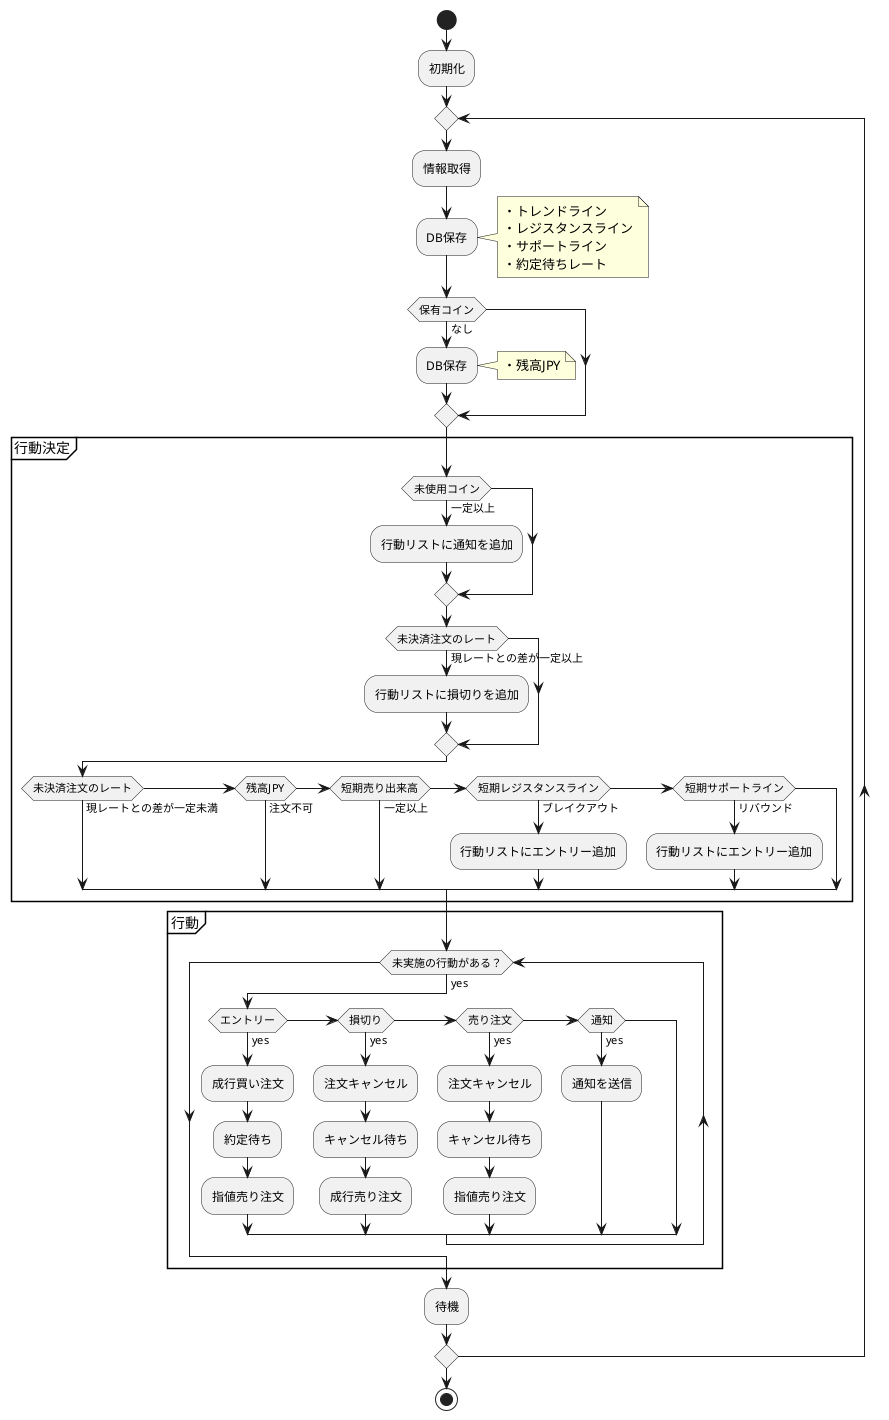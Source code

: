 @startuml trading-bot-rust
start

:初期化;

repeat
    :情報取得;

    :DB保存;
    note right
        ・トレンドライン
        ・レジスタンスライン
        ・サポートライン
        ・約定待ちレート
    end note

    if (保有コイン) then (なし)
        :DB保存;
        note right
            ・残高JPY
        end note
    endif

    partition 行動決定 {
        if (未使用コイン) then (一定以上)
            :行動リストに通知を追加;
        endif

        if (未決済注文のレート) then (現レートとの差が一定以上)
            :行動リストに損切りを追加;
        endif
        if (未決済注文のレート) then (現レートとの差が一定未満)
        elseif (残高JPY) then (注文不可)
        elseif (短期売り出来高) then (一定以上)
        elseif (短期レジスタンスライン) then (ブレイクアウト)
            :行動リストにエントリー追加;
        elseif (短期サポートライン) then (リバウンド)
            :行動リストにエントリー追加;
        endif
    }

    partition 行動 {
        while (未実施の行動がある？) is (yes)
            if (エントリー) then (yes)
                :成行買い注文;
                :約定待ち;
                :指値売り注文;
            elseif (損切り) then (yes)
                :注文キャンセル;
                :キャンセル待ち;
                :成行売り注文;
            elseif (売り注文) then (yes)
                :注文キャンセル;
                :キャンセル待ち;
                :指値売り注文;
            elseif (通知) then (yes)
                :通知を送信;
            endif
        endwhile
    }

    :待機;
repeat while

stop
@enduml